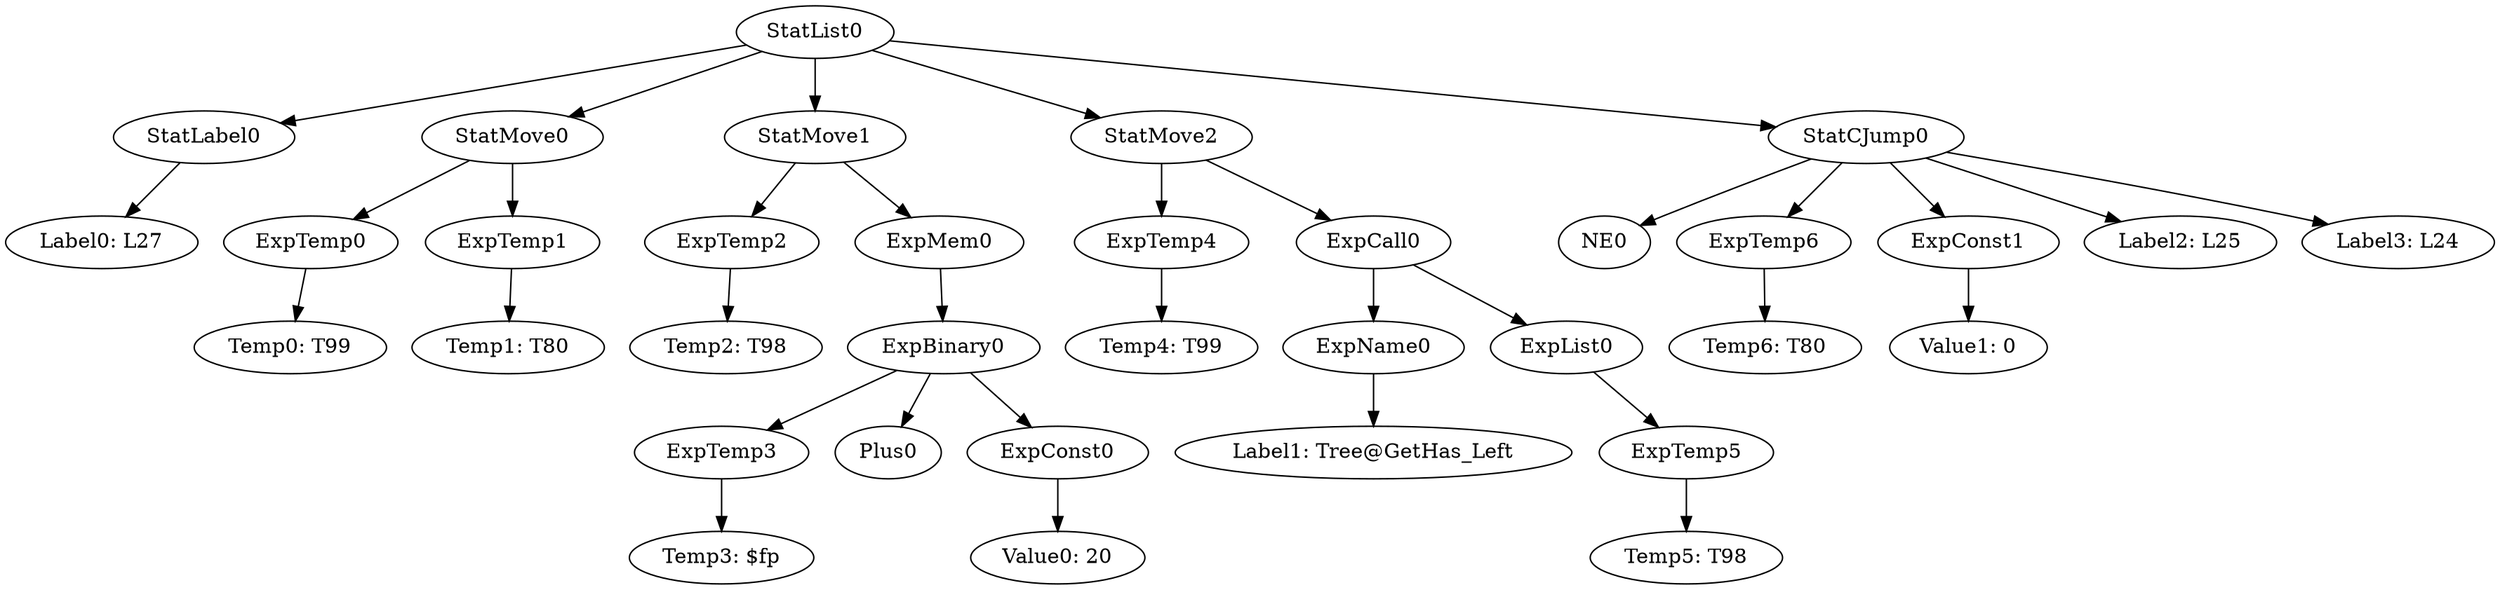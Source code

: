 digraph {
	ordering = out;
	ExpTemp6 -> "Temp6: T80";
	StatCJump0 -> NE0;
	StatCJump0 -> ExpTemp6;
	StatCJump0 -> ExpConst1;
	StatCJump0 -> "Label2: L25";
	StatCJump0 -> "Label3: L24";
	ExpList0 -> ExpTemp5;
	ExpTemp5 -> "Temp5: T98";
	ExpName0 -> "Label1: Tree@GetHas_Left";
	ExpCall0 -> ExpName0;
	ExpCall0 -> ExpList0;
	ExpTemp4 -> "Temp4: T99";
	ExpMem0 -> ExpBinary0;
	StatMove0 -> ExpTemp0;
	StatMove0 -> ExpTemp1;
	ExpBinary0 -> ExpTemp3;
	ExpBinary0 -> Plus0;
	ExpBinary0 -> ExpConst0;
	ExpTemp0 -> "Temp0: T99";
	StatList0 -> StatLabel0;
	StatList0 -> StatMove0;
	StatList0 -> StatMove1;
	StatList0 -> StatMove2;
	StatList0 -> StatCJump0;
	StatLabel0 -> "Label0: L27";
	StatMove2 -> ExpTemp4;
	StatMove2 -> ExpCall0;
	ExpTemp2 -> "Temp2: T98";
	ExpTemp3 -> "Temp3: $fp";
	ExpConst0 -> "Value0: 20";
	ExpTemp1 -> "Temp1: T80";
	ExpConst1 -> "Value1: 0";
	StatMove1 -> ExpTemp2;
	StatMove1 -> ExpMem0;
}

